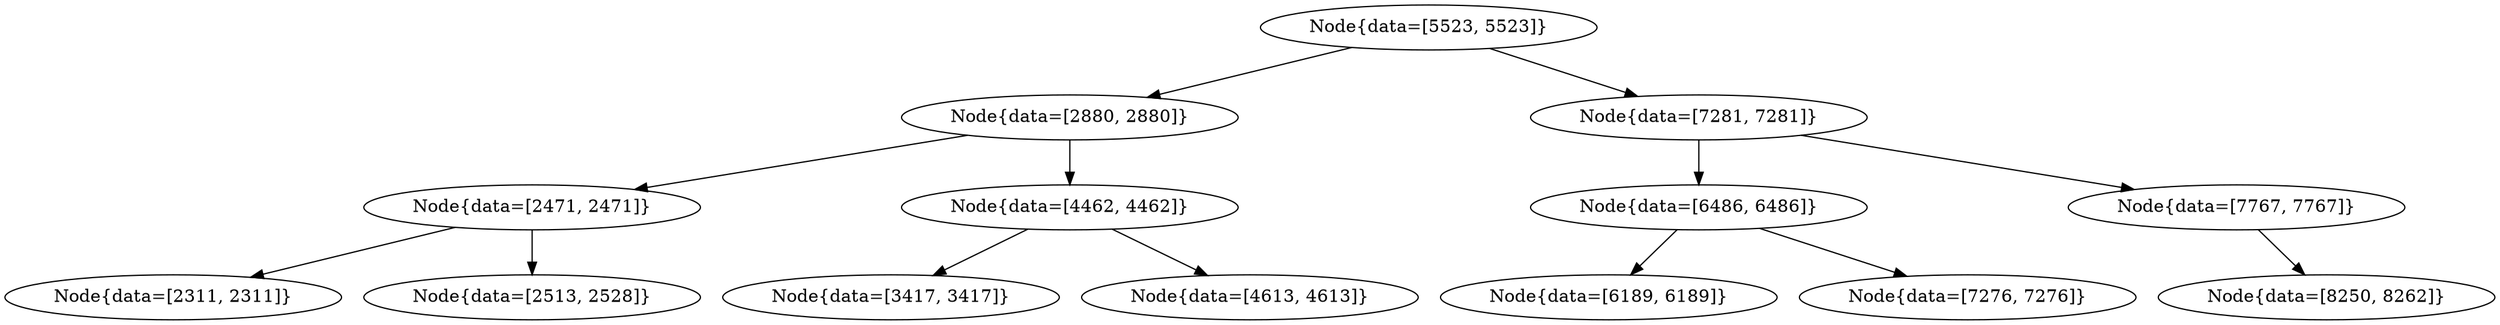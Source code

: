 digraph G{
1859848511 [label="Node{data=[5523, 5523]}"]
1859848511 -> 2136756216
2136756216 [label="Node{data=[2880, 2880]}"]
2136756216 -> 1989329129
1989329129 [label="Node{data=[2471, 2471]}"]
1989329129 -> 1126139952
1126139952 [label="Node{data=[2311, 2311]}"]
1989329129 -> 1975247773
1975247773 [label="Node{data=[2513, 2528]}"]
2136756216 -> 1745174877
1745174877 [label="Node{data=[4462, 4462]}"]
1745174877 -> 141574460
141574460 [label="Node{data=[3417, 3417]}"]
1745174877 -> 932255242
932255242 [label="Node{data=[4613, 4613]}"]
1859848511 -> 496807022
496807022 [label="Node{data=[7281, 7281]}"]
496807022 -> 1599146281
1599146281 [label="Node{data=[6486, 6486]}"]
1599146281 -> 1436731998
1436731998 [label="Node{data=[6189, 6189]}"]
1599146281 -> 1790748582
1790748582 [label="Node{data=[7276, 7276]}"]
496807022 -> 314280259
314280259 [label="Node{data=[7767, 7767]}"]
314280259 -> 1173668476
1173668476 [label="Node{data=[8250, 8262]}"]
}